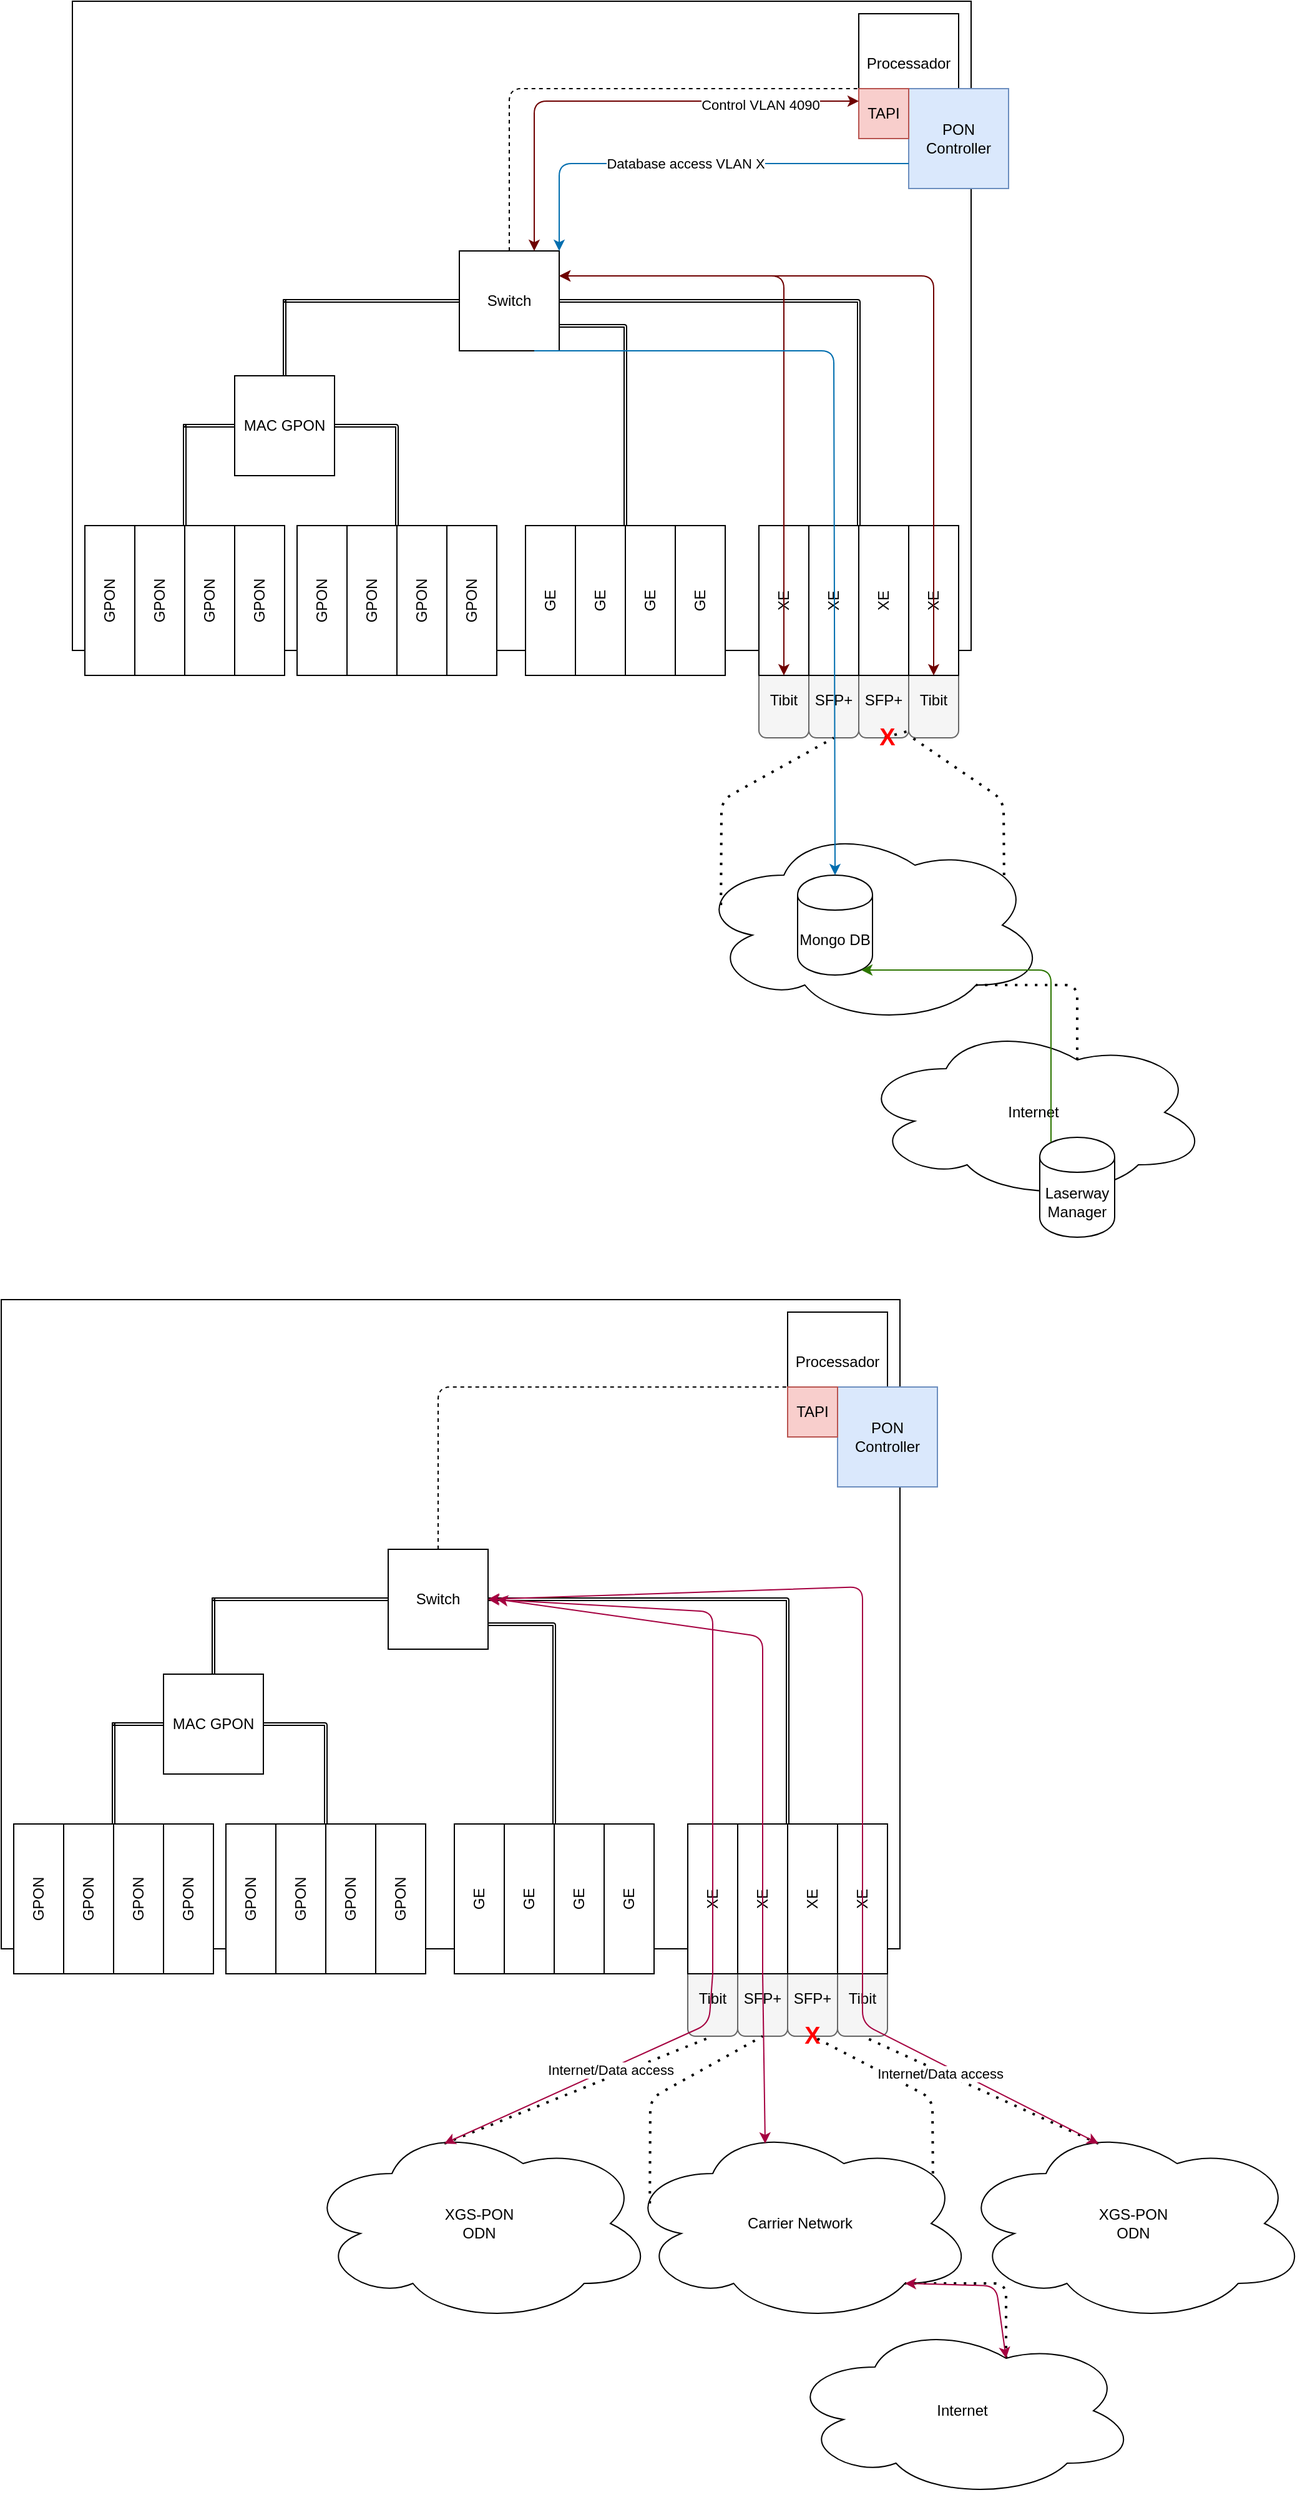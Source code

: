 <mxfile version="13.4.5" type="device"><diagram id="WdmuHz5v_H2DIL9m3xrS" name="Page-1"><mxGraphModel dx="1422" dy="780" grid="1" gridSize="10" guides="1" tooltips="1" connect="1" arrows="1" fold="1" page="1" pageScale="1" pageWidth="850" pageHeight="1100" math="0" shadow="0"><root><mxCell id="0"/><mxCell id="1" parent="0"/><mxCell id="cSa0qrD4vTU-F5zKildb-1" value="" style="rounded=0;whiteSpace=wrap;html=1;" parent="1" vertex="1"><mxGeometry x="100" y="20" width="720" height="520" as="geometry"/></mxCell><mxCell id="cSa0qrD4vTU-F5zKildb-2" value="GPON" style="rounded=0;whiteSpace=wrap;html=1;rotation=-90;" parent="1" vertex="1"><mxGeometry x="70" y="480" width="120" height="40" as="geometry"/></mxCell><mxCell id="cSa0qrD4vTU-F5zKildb-3" value="GPON" style="rounded=0;whiteSpace=wrap;html=1;rotation=-90;" parent="1" vertex="1"><mxGeometry x="110" y="480" width="120" height="40" as="geometry"/></mxCell><mxCell id="cSa0qrD4vTU-F5zKildb-4" value="GPON" style="rounded=0;whiteSpace=wrap;html=1;rotation=-90;" parent="1" vertex="1"><mxGeometry x="150" y="480" width="120" height="40" as="geometry"/></mxCell><mxCell id="cSa0qrD4vTU-F5zKildb-5" value="GPON" style="rounded=0;whiteSpace=wrap;html=1;rotation=-90;" parent="1" vertex="1"><mxGeometry x="190" y="480" width="120" height="40" as="geometry"/></mxCell><mxCell id="cSa0qrD4vTU-F5zKildb-6" value="GPON" style="rounded=0;whiteSpace=wrap;html=1;rotation=-90;" parent="1" vertex="1"><mxGeometry x="240" y="480" width="120" height="40" as="geometry"/></mxCell><mxCell id="cSa0qrD4vTU-F5zKildb-7" value="GPON" style="rounded=0;whiteSpace=wrap;html=1;rotation=-90;" parent="1" vertex="1"><mxGeometry x="280" y="480" width="120" height="40" as="geometry"/></mxCell><mxCell id="cSa0qrD4vTU-F5zKildb-8" value="GPON" style="rounded=0;whiteSpace=wrap;html=1;rotation=-90;" parent="1" vertex="1"><mxGeometry x="320" y="480" width="120" height="40" as="geometry"/></mxCell><mxCell id="cSa0qrD4vTU-F5zKildb-9" value="GPON" style="rounded=0;whiteSpace=wrap;html=1;rotation=-90;" parent="1" vertex="1"><mxGeometry x="360" y="480" width="120" height="40" as="geometry"/></mxCell><mxCell id="cSa0qrD4vTU-F5zKildb-14" value="GE" style="rounded=0;whiteSpace=wrap;html=1;rotation=-90;" parent="1" vertex="1"><mxGeometry x="423" y="480" width="120" height="40" as="geometry"/></mxCell><mxCell id="cSa0qrD4vTU-F5zKildb-15" value="GE" style="rounded=0;whiteSpace=wrap;html=1;rotation=-90;" parent="1" vertex="1"><mxGeometry x="463" y="480" width="120" height="40" as="geometry"/></mxCell><mxCell id="cSa0qrD4vTU-F5zKildb-16" value="GE" style="rounded=0;whiteSpace=wrap;html=1;rotation=-90;" parent="1" vertex="1"><mxGeometry x="503" y="480" width="120" height="40" as="geometry"/></mxCell><mxCell id="cSa0qrD4vTU-F5zKildb-17" value="GE" style="rounded=0;whiteSpace=wrap;html=1;rotation=-90;" parent="1" vertex="1"><mxGeometry x="543" y="480" width="120" height="40" as="geometry"/></mxCell><mxCell id="cSa0qrD4vTU-F5zKildb-18" value="" style="group" parent="1" vertex="1" connectable="0"><mxGeometry x="650" y="440" width="225" height="170" as="geometry"/></mxCell><mxCell id="cSa0qrD4vTU-F5zKildb-39" value="" style="group" parent="cSa0qrD4vTU-F5zKildb-18" vertex="1" connectable="0"><mxGeometry x="80" width="40" height="170" as="geometry"/></mxCell><mxCell id="cSa0qrD4vTU-F5zKildb-40" value="" style="rounded=1;whiteSpace=wrap;html=1;rotation=90;fillColor=#f5f5f5;strokeColor=#666666;fontColor=#333333;" parent="cSa0qrD4vTU-F5zKildb-39" vertex="1"><mxGeometry x="-65" y="65" width="170" height="40" as="geometry"/></mxCell><mxCell id="cSa0qrD4vTU-F5zKildb-41" value="SFP+" style="text;html=1;strokeColor=none;fillColor=none;align=center;verticalAlign=middle;whiteSpace=wrap;rounded=0;" parent="cSa0qrD4vTU-F5zKildb-39" vertex="1"><mxGeometry x="3.553e-15" y="130" width="40" height="20" as="geometry"/></mxCell><mxCell id="cSa0qrD4vTU-F5zKildb-36" value="" style="group" parent="cSa0qrD4vTU-F5zKildb-18" vertex="1" connectable="0"><mxGeometry x="40" width="40" height="170" as="geometry"/></mxCell><mxCell id="cSa0qrD4vTU-F5zKildb-37" value="" style="rounded=1;whiteSpace=wrap;html=1;rotation=90;fillColor=#f5f5f5;strokeColor=#666666;fontColor=#333333;" parent="cSa0qrD4vTU-F5zKildb-36" vertex="1"><mxGeometry x="-65" y="65" width="170" height="40" as="geometry"/></mxCell><mxCell id="cSa0qrD4vTU-F5zKildb-38" value="SFP+" style="text;html=1;strokeColor=none;fillColor=none;align=center;verticalAlign=middle;whiteSpace=wrap;rounded=0;" parent="cSa0qrD4vTU-F5zKildb-36" vertex="1"><mxGeometry x="3.553e-15" y="130" width="40" height="20" as="geometry"/></mxCell><mxCell id="cSa0qrD4vTU-F5zKildb-33" value="" style="group" parent="cSa0qrD4vTU-F5zKildb-18" vertex="1" connectable="0"><mxGeometry x="-3.553e-15" width="40" height="170" as="geometry"/></mxCell><mxCell id="cSa0qrD4vTU-F5zKildb-30" value="" style="rounded=1;whiteSpace=wrap;html=1;rotation=90;fillColor=#f5f5f5;strokeColor=#666666;fontColor=#333333;" parent="cSa0qrD4vTU-F5zKildb-33" vertex="1"><mxGeometry x="-65" y="65" width="170" height="40" as="geometry"/></mxCell><mxCell id="cSa0qrD4vTU-F5zKildb-31" value="Tibit" style="text;html=1;strokeColor=none;fillColor=none;align=center;verticalAlign=middle;whiteSpace=wrap;rounded=0;" parent="cSa0qrD4vTU-F5zKildb-33" vertex="1"><mxGeometry x="3.553e-15" y="130" width="40" height="20" as="geometry"/></mxCell><mxCell id="cSa0qrD4vTU-F5zKildb-34" value="" style="rounded=1;whiteSpace=wrap;html=1;rotation=90;fillColor=#f5f5f5;strokeColor=#666666;fontColor=#333333;" parent="cSa0qrD4vTU-F5zKildb-18" vertex="1"><mxGeometry x="55" y="65" width="170" height="40" as="geometry"/></mxCell><mxCell id="cSa0qrD4vTU-F5zKildb-10" value="XE" style="rounded=0;whiteSpace=wrap;html=1;rotation=-90;" parent="cSa0qrD4vTU-F5zKildb-18" vertex="1"><mxGeometry x="-40" y="40" width="120" height="40" as="geometry"/></mxCell><mxCell id="cSa0qrD4vTU-F5zKildb-11" value="XE" style="rounded=0;whiteSpace=wrap;html=1;rotation=-90;" parent="cSa0qrD4vTU-F5zKildb-18" vertex="1"><mxGeometry y="40" width="120" height="40" as="geometry"/></mxCell><mxCell id="cSa0qrD4vTU-F5zKildb-12" value="XE" style="rounded=0;whiteSpace=wrap;html=1;rotation=-90;" parent="cSa0qrD4vTU-F5zKildb-18" vertex="1"><mxGeometry x="40" y="40" width="120" height="40" as="geometry"/></mxCell><mxCell id="cSa0qrD4vTU-F5zKildb-13" value="XE" style="rounded=0;whiteSpace=wrap;html=1;rotation=-90;" parent="cSa0qrD4vTU-F5zKildb-18" vertex="1"><mxGeometry x="80" y="40" width="120" height="40" as="geometry"/></mxCell><mxCell id="cSa0qrD4vTU-F5zKildb-35" value="Tibit" style="text;html=1;strokeColor=none;fillColor=none;align=center;verticalAlign=middle;whiteSpace=wrap;rounded=0;" parent="cSa0qrD4vTU-F5zKildb-18" vertex="1"><mxGeometry x="120" y="130" width="40" height="20" as="geometry"/></mxCell><mxCell id="cSa0qrD4vTU-F5zKildb-19" value="MAC GPON" style="whiteSpace=wrap;html=1;aspect=fixed;" parent="1" vertex="1"><mxGeometry x="230" y="320" width="80" height="80" as="geometry"/></mxCell><mxCell id="cSa0qrD4vTU-F5zKildb-21" value="" style="shape=link;html=1;exitX=0;exitY=0.5;exitDx=0;exitDy=0;entryX=1;entryY=0;entryDx=0;entryDy=0;width=-2;" parent="1" source="cSa0qrD4vTU-F5zKildb-19" target="cSa0qrD4vTU-F5zKildb-4" edge="1"><mxGeometry width="100" relative="1" as="geometry"><mxPoint x="370" y="400" as="sourcePoint"/><mxPoint x="470" y="400" as="targetPoint"/><Array as="points"><mxPoint x="190" y="360"/></Array></mxGeometry></mxCell><mxCell id="cSa0qrD4vTU-F5zKildb-22" value="" style="shape=link;html=1;exitX=1;exitY=0.5;exitDx=0;exitDy=0;entryX=1;entryY=0;entryDx=0;entryDy=0;width=2;" parent="1" source="cSa0qrD4vTU-F5zKildb-19" target="cSa0qrD4vTU-F5zKildb-8" edge="1"><mxGeometry width="100" relative="1" as="geometry"><mxPoint x="370" y="400" as="sourcePoint"/><mxPoint x="470" y="400" as="targetPoint"/><Array as="points"><mxPoint x="360" y="360"/></Array></mxGeometry></mxCell><mxCell id="cSa0qrD4vTU-F5zKildb-23" value="Switch" style="whiteSpace=wrap;html=1;aspect=fixed;" parent="1" vertex="1"><mxGeometry x="410" y="220" width="80" height="80" as="geometry"/></mxCell><mxCell id="cSa0qrD4vTU-F5zKildb-24" value="" style="shape=link;html=1;exitX=0.5;exitY=0;exitDx=0;exitDy=0;entryX=0;entryY=0.5;entryDx=0;entryDy=0;width=-2;" parent="1" source="cSa0qrD4vTU-F5zKildb-19" target="cSa0qrD4vTU-F5zKildb-23" edge="1"><mxGeometry width="100" relative="1" as="geometry"><mxPoint x="370" y="400" as="sourcePoint"/><mxPoint x="470" y="400" as="targetPoint"/><Array as="points"><mxPoint x="270" y="260"/></Array></mxGeometry></mxCell><mxCell id="cSa0qrD4vTU-F5zKildb-25" value="" style="shape=link;html=1;exitX=1;exitY=0.75;exitDx=0;exitDy=0;entryX=1;entryY=0;entryDx=0;entryDy=0;width=2;" parent="1" source="cSa0qrD4vTU-F5zKildb-23" target="cSa0qrD4vTU-F5zKildb-16" edge="1"><mxGeometry width="100" relative="1" as="geometry"><mxPoint x="370" y="400" as="sourcePoint"/><mxPoint x="470" y="400" as="targetPoint"/><Array as="points"><mxPoint x="543" y="280"/></Array></mxGeometry></mxCell><mxCell id="cSa0qrD4vTU-F5zKildb-26" value="" style="shape=link;html=1;exitX=1;exitY=0.5;exitDx=0;exitDy=0;entryX=1;entryY=0;entryDx=0;entryDy=0;width=2;" parent="1" source="cSa0qrD4vTU-F5zKildb-23" target="cSa0qrD4vTU-F5zKildb-12" edge="1"><mxGeometry width="100" relative="1" as="geometry"><mxPoint x="370" y="400" as="sourcePoint"/><mxPoint x="470" y="400" as="targetPoint"/><Array as="points"><mxPoint x="730" y="260"/></Array></mxGeometry></mxCell><mxCell id="cSa0qrD4vTU-F5zKildb-27" value="Processador" style="whiteSpace=wrap;html=1;aspect=fixed;" parent="1" vertex="1"><mxGeometry x="730" y="30" width="80" height="80" as="geometry"/></mxCell><mxCell id="cSa0qrD4vTU-F5zKildb-29" value="" style="endArrow=none;dashed=1;html=1;exitX=0.5;exitY=0;exitDx=0;exitDy=0;entryX=0;entryY=0.75;entryDx=0;entryDy=0;" parent="1" source="cSa0qrD4vTU-F5zKildb-23" target="cSa0qrD4vTU-F5zKildb-27" edge="1"><mxGeometry width="50" height="50" relative="1" as="geometry"><mxPoint x="400" y="370" as="sourcePoint"/><mxPoint x="450" y="320" as="targetPoint"/><Array as="points"><mxPoint x="450" y="90"/></Array></mxGeometry></mxCell><mxCell id="cSa0qrD4vTU-F5zKildb-42" value="" style="ellipse;shape=cloud;whiteSpace=wrap;html=1;" parent="1" vertex="1"><mxGeometry x="600" y="680" width="280" height="160" as="geometry"/></mxCell><mxCell id="cSa0qrD4vTU-F5zKildb-43" value="Mongo DB" style="shape=cylinder;whiteSpace=wrap;html=1;boundedLbl=1;backgroundOutline=1;" parent="1" vertex="1"><mxGeometry x="681" y="720" width="60" height="80" as="geometry"/></mxCell><mxCell id="cSa0qrD4vTU-F5zKildb-44" value="Internet" style="ellipse;shape=cloud;whiteSpace=wrap;html=1;" parent="1" vertex="1"><mxGeometry x="730" y="840" width="280" height="140" as="geometry"/></mxCell><mxCell id="cSa0qrD4vTU-F5zKildb-52" value="" style="group" parent="1" vertex="1" connectable="0"><mxGeometry x="730" y="90" width="160" height="80" as="geometry"/></mxCell><mxCell id="cSa0qrD4vTU-F5zKildb-50" value="" style="group" parent="cSa0qrD4vTU-F5zKildb-52" vertex="1" connectable="0"><mxGeometry x="40" width="120" height="80" as="geometry"/></mxCell><mxCell id="cSa0qrD4vTU-F5zKildb-46" value="PON Controller" style="whiteSpace=wrap;html=1;aspect=fixed;fillColor=#dae8fc;strokeColor=#6c8ebf;" parent="cSa0qrD4vTU-F5zKildb-50" vertex="1"><mxGeometry width="80" height="80" as="geometry"/></mxCell><mxCell id="cSa0qrD4vTU-F5zKildb-47" value="TAPI" style="whiteSpace=wrap;html=1;aspect=fixed;fillColor=#f8cecc;strokeColor=#b85450;" parent="cSa0qrD4vTU-F5zKildb-52" vertex="1"><mxGeometry width="40" height="40" as="geometry"/></mxCell><mxCell id="cSa0qrD4vTU-F5zKildb-56" value="" style="endArrow=classic;startArrow=classic;html=1;entryX=0;entryY=0.25;entryDx=0;entryDy=0;exitX=0.75;exitY=0;exitDx=0;exitDy=0;fillColor=#a20025;strokeColor=#6F0000;" parent="1" source="cSa0qrD4vTU-F5zKildb-23" target="cSa0qrD4vTU-F5zKildb-47" edge="1"><mxGeometry width="50" height="50" relative="1" as="geometry"><mxPoint x="540" y="90" as="sourcePoint"/><mxPoint x="590" y="40" as="targetPoint"/><Array as="points"><mxPoint x="470" y="100"/></Array></mxGeometry></mxCell><mxCell id="cSa0qrD4vTU-F5zKildb-59" value="Control VLAN 4090" style="edgeLabel;html=1;align=center;verticalAlign=middle;resizable=0;points=[];" parent="cSa0qrD4vTU-F5zKildb-56" vertex="1" connectable="0"><mxGeometry x="0.576" y="-3" relative="1" as="geometry"><mxPoint x="1" as="offset"/></mxGeometry></mxCell><mxCell id="cSa0qrD4vTU-F5zKildb-57" value="" style="endArrow=classic;startArrow=classic;html=1;entryX=1;entryY=0.25;entryDx=0;entryDy=0;exitX=0;exitY=0.5;exitDx=0;exitDy=0;fillColor=#a20025;strokeColor=#6F0000;" parent="1" source="cSa0qrD4vTU-F5zKildb-10" target="cSa0qrD4vTU-F5zKildb-23" edge="1"><mxGeometry width="50" height="50" relative="1" as="geometry"><mxPoint x="540" y="400" as="sourcePoint"/><mxPoint x="590" y="350" as="targetPoint"/><Array as="points"><mxPoint x="670" y="240"/></Array></mxGeometry></mxCell><mxCell id="cSa0qrD4vTU-F5zKildb-58" value="" style="endArrow=classic;startArrow=classic;html=1;exitX=1;exitY=0.25;exitDx=0;exitDy=0;entryX=0;entryY=0.5;entryDx=0;entryDy=0;fillColor=#a20025;strokeColor=#6F0000;" parent="1" source="cSa0qrD4vTU-F5zKildb-23" target="cSa0qrD4vTU-F5zKildb-13" edge="1"><mxGeometry width="50" height="50" relative="1" as="geometry"><mxPoint x="540" y="400" as="sourcePoint"/><mxPoint x="590" y="350" as="targetPoint"/><Array as="points"><mxPoint x="790" y="240"/></Array></mxGeometry></mxCell><mxCell id="cSa0qrD4vTU-F5zKildb-60" value="" style="endArrow=none;dashed=1;html=1;dashPattern=1 3;strokeWidth=2;entryX=1;entryY=0.5;entryDx=0;entryDy=0;exitX=0.07;exitY=0.4;exitDx=0;exitDy=0;exitPerimeter=0;" parent="1" source="cSa0qrD4vTU-F5zKildb-42" target="cSa0qrD4vTU-F5zKildb-37" edge="1"><mxGeometry width="50" height="50" relative="1" as="geometry"><mxPoint x="540" y="400" as="sourcePoint"/><mxPoint x="590" y="350" as="targetPoint"/><Array as="points"><mxPoint x="620" y="660"/></Array></mxGeometry></mxCell><mxCell id="cSa0qrD4vTU-F5zKildb-61" value="" style="endArrow=none;dashed=1;html=1;dashPattern=1 3;strokeWidth=2;entryX=1;entryY=0.5;entryDx=0;entryDy=0;exitX=0.88;exitY=0.25;exitDx=0;exitDy=0;exitPerimeter=0;" parent="1" source="cSa0qrD4vTU-F5zKildb-126" target="cSa0qrD4vTU-F5zKildb-40" edge="1"><mxGeometry width="50" height="50" relative="1" as="geometry"><mxPoint x="540" y="400" as="sourcePoint"/><mxPoint x="590" y="350" as="targetPoint"/><Array as="points"/></mxGeometry></mxCell><mxCell id="cSa0qrD4vTU-F5zKildb-63" value="" style="endArrow=none;startArrow=classic;html=1;entryX=0;entryY=0.75;entryDx=0;entryDy=0;exitX=1;exitY=0;exitDx=0;exitDy=0;fillColor=#1ba1e2;strokeColor=#006EAF;endFill=0;" parent="1" source="cSa0qrD4vTU-F5zKildb-23" target="cSa0qrD4vTU-F5zKildb-46" edge="1"><mxGeometry width="50" height="50" relative="1" as="geometry"><mxPoint x="540" y="460" as="sourcePoint"/><mxPoint x="590" y="410" as="targetPoint"/><Array as="points"><mxPoint x="490" y="150"/></Array></mxGeometry></mxCell><mxCell id="cSa0qrD4vTU-F5zKildb-64" value="Database access VLAN X" style="edgeLabel;html=1;align=center;verticalAlign=middle;resizable=0;points=[];" parent="cSa0qrD4vTU-F5zKildb-63" vertex="1" connectable="0"><mxGeometry x="-0.025" relative="1" as="geometry"><mxPoint as="offset"/></mxGeometry></mxCell><mxCell id="cSa0qrD4vTU-F5zKildb-65" value="" style="endArrow=classic;html=1;exitX=0.75;exitY=1;exitDx=0;exitDy=0;entryX=0.5;entryY=0;entryDx=0;entryDy=0;fillColor=#1ba1e2;strokeColor=#006EAF;" parent="1" source="cSa0qrD4vTU-F5zKildb-23" target="cSa0qrD4vTU-F5zKildb-43" edge="1"><mxGeometry width="50" height="50" relative="1" as="geometry"><mxPoint x="540" y="460" as="sourcePoint"/><mxPoint x="590" y="410" as="targetPoint"/><Array as="points"><mxPoint x="710" y="300"/></Array></mxGeometry></mxCell><mxCell id="cSa0qrD4vTU-F5zKildb-66" value="Laserway&lt;br&gt;Manager" style="shape=cylinder;whiteSpace=wrap;html=1;boundedLbl=1;backgroundOutline=1;" parent="1" vertex="1"><mxGeometry x="875" y="930" width="60" height="80" as="geometry"/></mxCell><mxCell id="cSa0qrD4vTU-F5zKildb-67" value="" style="endArrow=classic;html=1;exitX=0.15;exitY=0.05;exitDx=0;exitDy=0;exitPerimeter=0;entryX=0.85;entryY=0.95;entryDx=0;entryDy=0;entryPerimeter=0;fillColor=#60a917;strokeColor=#2D7600;" parent="1" source="cSa0qrD4vTU-F5zKildb-66" target="cSa0qrD4vTU-F5zKildb-43" edge="1"><mxGeometry width="50" height="50" relative="1" as="geometry"><mxPoint x="540" y="780" as="sourcePoint"/><mxPoint x="590" y="730" as="targetPoint"/><Array as="points"><mxPoint x="884" y="796"/></Array></mxGeometry></mxCell><mxCell id="cSa0qrD4vTU-F5zKildb-68" value="" style="endArrow=none;dashed=1;html=1;dashPattern=1 3;strokeWidth=2;entryX=0.8;entryY=0.8;entryDx=0;entryDy=0;entryPerimeter=0;exitX=0.625;exitY=0.2;exitDx=0;exitDy=0;exitPerimeter=0;" parent="1" source="cSa0qrD4vTU-F5zKildb-44" target="cSa0qrD4vTU-F5zKildb-42" edge="1"><mxGeometry width="50" height="50" relative="1" as="geometry"><mxPoint x="540" y="780" as="sourcePoint"/><mxPoint x="590" y="730" as="targetPoint"/><Array as="points"><mxPoint x="905" y="808"/></Array></mxGeometry></mxCell><mxCell id="cSa0qrD4vTU-F5zKildb-69" value="" style="rounded=0;whiteSpace=wrap;html=1;" parent="1" vertex="1"><mxGeometry x="43" y="1060" width="720" height="520" as="geometry"/></mxCell><mxCell id="cSa0qrD4vTU-F5zKildb-70" value="GPON" style="rounded=0;whiteSpace=wrap;html=1;rotation=-90;" parent="1" vertex="1"><mxGeometry x="13" y="1520" width="120" height="40" as="geometry"/></mxCell><mxCell id="cSa0qrD4vTU-F5zKildb-71" value="GPON" style="rounded=0;whiteSpace=wrap;html=1;rotation=-90;" parent="1" vertex="1"><mxGeometry x="53" y="1520" width="120" height="40" as="geometry"/></mxCell><mxCell id="cSa0qrD4vTU-F5zKildb-72" value="GPON" style="rounded=0;whiteSpace=wrap;html=1;rotation=-90;" parent="1" vertex="1"><mxGeometry x="93" y="1520" width="120" height="40" as="geometry"/></mxCell><mxCell id="cSa0qrD4vTU-F5zKildb-73" value="GPON" style="rounded=0;whiteSpace=wrap;html=1;rotation=-90;" parent="1" vertex="1"><mxGeometry x="133" y="1520" width="120" height="40" as="geometry"/></mxCell><mxCell id="cSa0qrD4vTU-F5zKildb-74" value="GPON" style="rounded=0;whiteSpace=wrap;html=1;rotation=-90;" parent="1" vertex="1"><mxGeometry x="183" y="1520" width="120" height="40" as="geometry"/></mxCell><mxCell id="cSa0qrD4vTU-F5zKildb-75" value="GPON" style="rounded=0;whiteSpace=wrap;html=1;rotation=-90;" parent="1" vertex="1"><mxGeometry x="223" y="1520" width="120" height="40" as="geometry"/></mxCell><mxCell id="cSa0qrD4vTU-F5zKildb-76" value="GPON" style="rounded=0;whiteSpace=wrap;html=1;rotation=-90;" parent="1" vertex="1"><mxGeometry x="263" y="1520" width="120" height="40" as="geometry"/></mxCell><mxCell id="cSa0qrD4vTU-F5zKildb-77" value="GPON" style="rounded=0;whiteSpace=wrap;html=1;rotation=-90;" parent="1" vertex="1"><mxGeometry x="303" y="1520" width="120" height="40" as="geometry"/></mxCell><mxCell id="cSa0qrD4vTU-F5zKildb-78" value="GE" style="rounded=0;whiteSpace=wrap;html=1;rotation=-90;" parent="1" vertex="1"><mxGeometry x="366" y="1520" width="120" height="40" as="geometry"/></mxCell><mxCell id="cSa0qrD4vTU-F5zKildb-79" value="GE" style="rounded=0;whiteSpace=wrap;html=1;rotation=-90;" parent="1" vertex="1"><mxGeometry x="406" y="1520" width="120" height="40" as="geometry"/></mxCell><mxCell id="cSa0qrD4vTU-F5zKildb-80" value="GE" style="rounded=0;whiteSpace=wrap;html=1;rotation=-90;" parent="1" vertex="1"><mxGeometry x="446" y="1520" width="120" height="40" as="geometry"/></mxCell><mxCell id="cSa0qrD4vTU-F5zKildb-81" value="GE" style="rounded=0;whiteSpace=wrap;html=1;rotation=-90;" parent="1" vertex="1"><mxGeometry x="486" y="1520" width="120" height="40" as="geometry"/></mxCell><mxCell id="cSa0qrD4vTU-F5zKildb-82" value="" style="group" parent="1" vertex="1" connectable="0"><mxGeometry x="593" y="1480" width="225" height="180" as="geometry"/></mxCell><mxCell id="cSa0qrD4vTU-F5zKildb-83" value="" style="group" parent="cSa0qrD4vTU-F5zKildb-82" vertex="1" connectable="0"><mxGeometry x="80" width="40" height="180" as="geometry"/></mxCell><mxCell id="cSa0qrD4vTU-F5zKildb-84" value="" style="rounded=1;whiteSpace=wrap;html=1;rotation=90;fillColor=#f5f5f5;strokeColor=#666666;fontColor=#333333;" parent="cSa0qrD4vTU-F5zKildb-83" vertex="1"><mxGeometry x="-65" y="65" width="170" height="40" as="geometry"/></mxCell><mxCell id="cSa0qrD4vTU-F5zKildb-85" value="SFP+" style="text;html=1;strokeColor=none;fillColor=none;align=center;verticalAlign=middle;whiteSpace=wrap;rounded=0;" parent="cSa0qrD4vTU-F5zKildb-83" vertex="1"><mxGeometry x="3.553e-15" y="130" width="40" height="20" as="geometry"/></mxCell><mxCell id="cSa0qrD4vTU-F5zKildb-128" value="&lt;b&gt;&lt;font style=&quot;font-size: 19px&quot; color=&quot;#ff0000&quot;&gt;X&lt;/font&gt;&lt;/b&gt;" style="text;html=1;strokeColor=none;fillColor=none;align=center;verticalAlign=middle;whiteSpace=wrap;rounded=0;" parent="cSa0qrD4vTU-F5zKildb-83" vertex="1"><mxGeometry y="160" width="40" height="20" as="geometry"/></mxCell><mxCell id="cSa0qrD4vTU-F5zKildb-86" value="" style="group" parent="cSa0qrD4vTU-F5zKildb-82" vertex="1" connectable="0"><mxGeometry x="40" width="40" height="170" as="geometry"/></mxCell><mxCell id="cSa0qrD4vTU-F5zKildb-87" value="" style="rounded=1;whiteSpace=wrap;html=1;rotation=90;fillColor=#f5f5f5;strokeColor=#666666;fontColor=#333333;" parent="cSa0qrD4vTU-F5zKildb-86" vertex="1"><mxGeometry x="-65" y="65" width="170" height="40" as="geometry"/></mxCell><mxCell id="cSa0qrD4vTU-F5zKildb-88" value="SFP+" style="text;html=1;strokeColor=none;fillColor=none;align=center;verticalAlign=middle;whiteSpace=wrap;rounded=0;" parent="cSa0qrD4vTU-F5zKildb-86" vertex="1"><mxGeometry x="3.553e-15" y="130" width="40" height="20" as="geometry"/></mxCell><mxCell id="cSa0qrD4vTU-F5zKildb-89" value="" style="group" parent="cSa0qrD4vTU-F5zKildb-82" vertex="1" connectable="0"><mxGeometry x="-3.553e-15" width="40" height="170" as="geometry"/></mxCell><mxCell id="cSa0qrD4vTU-F5zKildb-90" value="" style="rounded=1;whiteSpace=wrap;html=1;rotation=90;fillColor=#f5f5f5;strokeColor=#666666;fontColor=#333333;" parent="cSa0qrD4vTU-F5zKildb-89" vertex="1"><mxGeometry x="-65" y="65" width="170" height="40" as="geometry"/></mxCell><mxCell id="cSa0qrD4vTU-F5zKildb-91" value="Tibit" style="text;html=1;strokeColor=none;fillColor=none;align=center;verticalAlign=middle;whiteSpace=wrap;rounded=0;" parent="cSa0qrD4vTU-F5zKildb-89" vertex="1"><mxGeometry x="3.553e-15" y="130" width="40" height="20" as="geometry"/></mxCell><mxCell id="cSa0qrD4vTU-F5zKildb-92" value="" style="rounded=1;whiteSpace=wrap;html=1;rotation=90;fillColor=#f5f5f5;strokeColor=#666666;fontColor=#333333;" parent="cSa0qrD4vTU-F5zKildb-82" vertex="1"><mxGeometry x="55" y="65" width="170" height="40" as="geometry"/></mxCell><mxCell id="cSa0qrD4vTU-F5zKildb-93" value="XE" style="rounded=0;whiteSpace=wrap;html=1;rotation=-90;" parent="cSa0qrD4vTU-F5zKildb-82" vertex="1"><mxGeometry x="-40" y="40" width="120" height="40" as="geometry"/></mxCell><mxCell id="cSa0qrD4vTU-F5zKildb-94" value="XE" style="rounded=0;whiteSpace=wrap;html=1;rotation=-90;" parent="cSa0qrD4vTU-F5zKildb-82" vertex="1"><mxGeometry y="40" width="120" height="40" as="geometry"/></mxCell><mxCell id="cSa0qrD4vTU-F5zKildb-95" value="XE" style="rounded=0;whiteSpace=wrap;html=1;rotation=-90;" parent="cSa0qrD4vTU-F5zKildb-82" vertex="1"><mxGeometry x="40" y="40" width="120" height="40" as="geometry"/></mxCell><mxCell id="cSa0qrD4vTU-F5zKildb-96" value="XE" style="rounded=0;whiteSpace=wrap;html=1;rotation=-90;" parent="cSa0qrD4vTU-F5zKildb-82" vertex="1"><mxGeometry x="80" y="40" width="120" height="40" as="geometry"/></mxCell><mxCell id="cSa0qrD4vTU-F5zKildb-97" value="Tibit" style="text;html=1;strokeColor=none;fillColor=none;align=center;verticalAlign=middle;whiteSpace=wrap;rounded=0;" parent="cSa0qrD4vTU-F5zKildb-82" vertex="1"><mxGeometry x="120" y="130" width="40" height="20" as="geometry"/></mxCell><mxCell id="cSa0qrD4vTU-F5zKildb-98" value="MAC GPON" style="whiteSpace=wrap;html=1;aspect=fixed;" parent="1" vertex="1"><mxGeometry x="173" y="1360" width="80" height="80" as="geometry"/></mxCell><mxCell id="cSa0qrD4vTU-F5zKildb-99" value="" style="shape=link;html=1;exitX=0;exitY=0.5;exitDx=0;exitDy=0;entryX=1;entryY=0;entryDx=0;entryDy=0;width=-2;" parent="1" source="cSa0qrD4vTU-F5zKildb-98" target="cSa0qrD4vTU-F5zKildb-72" edge="1"><mxGeometry width="100" relative="1" as="geometry"><mxPoint x="313" y="1440" as="sourcePoint"/><mxPoint x="413" y="1440" as="targetPoint"/><Array as="points"><mxPoint x="133" y="1400"/></Array></mxGeometry></mxCell><mxCell id="cSa0qrD4vTU-F5zKildb-100" value="" style="shape=link;html=1;exitX=1;exitY=0.5;exitDx=0;exitDy=0;entryX=1;entryY=0;entryDx=0;entryDy=0;width=2;" parent="1" source="cSa0qrD4vTU-F5zKildb-98" target="cSa0qrD4vTU-F5zKildb-76" edge="1"><mxGeometry width="100" relative="1" as="geometry"><mxPoint x="313" y="1440" as="sourcePoint"/><mxPoint x="413" y="1440" as="targetPoint"/><Array as="points"><mxPoint x="303" y="1400"/></Array></mxGeometry></mxCell><mxCell id="cSa0qrD4vTU-F5zKildb-101" value="Switch" style="whiteSpace=wrap;html=1;aspect=fixed;" parent="1" vertex="1"><mxGeometry x="353" y="1260" width="80" height="80" as="geometry"/></mxCell><mxCell id="cSa0qrD4vTU-F5zKildb-102" value="" style="shape=link;html=1;exitX=0.5;exitY=0;exitDx=0;exitDy=0;entryX=0;entryY=0.5;entryDx=0;entryDy=0;width=-2;" parent="1" source="cSa0qrD4vTU-F5zKildb-98" target="cSa0qrD4vTU-F5zKildb-101" edge="1"><mxGeometry width="100" relative="1" as="geometry"><mxPoint x="313" y="1440" as="sourcePoint"/><mxPoint x="413" y="1440" as="targetPoint"/><Array as="points"><mxPoint x="213" y="1300"/></Array></mxGeometry></mxCell><mxCell id="cSa0qrD4vTU-F5zKildb-103" value="" style="shape=link;html=1;exitX=1;exitY=0.75;exitDx=0;exitDy=0;entryX=1;entryY=0;entryDx=0;entryDy=0;width=2;" parent="1" source="cSa0qrD4vTU-F5zKildb-101" target="cSa0qrD4vTU-F5zKildb-80" edge="1"><mxGeometry width="100" relative="1" as="geometry"><mxPoint x="313" y="1440" as="sourcePoint"/><mxPoint x="413" y="1440" as="targetPoint"/><Array as="points"><mxPoint x="486" y="1320"/></Array></mxGeometry></mxCell><mxCell id="cSa0qrD4vTU-F5zKildb-104" value="" style="shape=link;html=1;exitX=1;exitY=0.5;exitDx=0;exitDy=0;entryX=1;entryY=0;entryDx=0;entryDy=0;width=2;" parent="1" source="cSa0qrD4vTU-F5zKildb-101" target="cSa0qrD4vTU-F5zKildb-95" edge="1"><mxGeometry width="100" relative="1" as="geometry"><mxPoint x="313" y="1440" as="sourcePoint"/><mxPoint x="413" y="1440" as="targetPoint"/><Array as="points"><mxPoint x="673" y="1300"/></Array></mxGeometry></mxCell><mxCell id="cSa0qrD4vTU-F5zKildb-105" value="Processador" style="whiteSpace=wrap;html=1;aspect=fixed;" parent="1" vertex="1"><mxGeometry x="673" y="1070" width="80" height="80" as="geometry"/></mxCell><mxCell id="cSa0qrD4vTU-F5zKildb-106" value="" style="endArrow=none;dashed=1;html=1;exitX=0.5;exitY=0;exitDx=0;exitDy=0;entryX=0;entryY=0.75;entryDx=0;entryDy=0;" parent="1" source="cSa0qrD4vTU-F5zKildb-101" target="cSa0qrD4vTU-F5zKildb-105" edge="1"><mxGeometry width="50" height="50" relative="1" as="geometry"><mxPoint x="343" y="1410" as="sourcePoint"/><mxPoint x="393" y="1360" as="targetPoint"/><Array as="points"><mxPoint x="393" y="1130"/></Array></mxGeometry></mxCell><mxCell id="cSa0qrD4vTU-F5zKildb-107" value="Carrier Network" style="ellipse;shape=cloud;whiteSpace=wrap;html=1;" parent="1" vertex="1"><mxGeometry x="543" y="1720" width="280" height="160" as="geometry"/></mxCell><mxCell id="cSa0qrD4vTU-F5zKildb-109" value="Internet" style="ellipse;shape=cloud;whiteSpace=wrap;html=1;" parent="1" vertex="1"><mxGeometry x="673" y="1880" width="280" height="140" as="geometry"/></mxCell><mxCell id="cSa0qrD4vTU-F5zKildb-110" value="" style="group" parent="1" vertex="1" connectable="0"><mxGeometry x="673" y="1130" width="160" height="80" as="geometry"/></mxCell><mxCell id="cSa0qrD4vTU-F5zKildb-111" value="" style="group" parent="cSa0qrD4vTU-F5zKildb-110" vertex="1" connectable="0"><mxGeometry x="40" width="120" height="80" as="geometry"/></mxCell><mxCell id="cSa0qrD4vTU-F5zKildb-112" value="PON Controller" style="whiteSpace=wrap;html=1;aspect=fixed;fillColor=#dae8fc;strokeColor=#6c8ebf;" parent="cSa0qrD4vTU-F5zKildb-111" vertex="1"><mxGeometry width="80" height="80" as="geometry"/></mxCell><mxCell id="cSa0qrD4vTU-F5zKildb-113" value="TAPI" style="whiteSpace=wrap;html=1;aspect=fixed;fillColor=#f8cecc;strokeColor=#b85450;" parent="cSa0qrD4vTU-F5zKildb-110" vertex="1"><mxGeometry width="40" height="40" as="geometry"/></mxCell><mxCell id="cSa0qrD4vTU-F5zKildb-118" value="" style="endArrow=none;dashed=1;html=1;dashPattern=1 3;strokeWidth=2;entryX=1;entryY=0.5;entryDx=0;entryDy=0;exitX=0.07;exitY=0.4;exitDx=0;exitDy=0;exitPerimeter=0;" parent="1" source="cSa0qrD4vTU-F5zKildb-107" target="cSa0qrD4vTU-F5zKildb-87" edge="1"><mxGeometry width="50" height="50" relative="1" as="geometry"><mxPoint x="483" y="1440" as="sourcePoint"/><mxPoint x="533" y="1390" as="targetPoint"/><Array as="points"><mxPoint x="563" y="1700"/></Array></mxGeometry></mxCell><mxCell id="cSa0qrD4vTU-F5zKildb-119" value="" style="endArrow=none;dashed=1;html=1;dashPattern=1 3;strokeWidth=2;entryX=1;entryY=0.5;entryDx=0;entryDy=0;exitX=0.88;exitY=0.25;exitDx=0;exitDy=0;exitPerimeter=0;" parent="1" source="cSa0qrD4vTU-F5zKildb-107" target="cSa0qrD4vTU-F5zKildb-84" edge="1"><mxGeometry width="50" height="50" relative="1" as="geometry"><mxPoint x="483" y="1440" as="sourcePoint"/><mxPoint x="533" y="1390" as="targetPoint"/><Array as="points"><mxPoint x="789" y="1700"/></Array></mxGeometry></mxCell><mxCell id="cSa0qrD4vTU-F5zKildb-125" value="" style="endArrow=none;dashed=1;html=1;dashPattern=1 3;strokeWidth=2;entryX=0.8;entryY=0.8;entryDx=0;entryDy=0;entryPerimeter=0;exitX=0.625;exitY=0.2;exitDx=0;exitDy=0;exitPerimeter=0;" parent="1" source="cSa0qrD4vTU-F5zKildb-109" target="cSa0qrD4vTU-F5zKildb-107" edge="1"><mxGeometry width="50" height="50" relative="1" as="geometry"><mxPoint x="483" y="1820" as="sourcePoint"/><mxPoint x="533" y="1770" as="targetPoint"/><Array as="points"><mxPoint x="848" y="1848"/></Array></mxGeometry></mxCell><mxCell id="cSa0qrD4vTU-F5zKildb-126" value="&lt;b&gt;&lt;font style=&quot;font-size: 19px&quot; color=&quot;#ff0000&quot;&gt;X&lt;/font&gt;&lt;/b&gt;" style="text;html=1;strokeColor=none;fillColor=none;align=center;verticalAlign=middle;whiteSpace=wrap;rounded=0;" parent="1" vertex="1"><mxGeometry x="733" y="600" width="40" height="20" as="geometry"/></mxCell><mxCell id="cSa0qrD4vTU-F5zKildb-127" value="" style="endArrow=none;dashed=1;html=1;dashPattern=1 3;strokeWidth=2;entryX=1;entryY=0.5;entryDx=0;entryDy=0;exitX=0.88;exitY=0.25;exitDx=0;exitDy=0;exitPerimeter=0;" parent="1" source="cSa0qrD4vTU-F5zKildb-42" target="cSa0qrD4vTU-F5zKildb-126" edge="1"><mxGeometry width="50" height="50" relative="1" as="geometry"><mxPoint x="846.4" y="720" as="sourcePoint"/><mxPoint x="750" y="610" as="targetPoint"/><Array as="points"><mxPoint x="846" y="660"/></Array></mxGeometry></mxCell><mxCell id="cSa0qrD4vTU-F5zKildb-131" value="XGS-PON&lt;br&gt;ODN" style="ellipse;shape=cloud;whiteSpace=wrap;html=1;" parent="1" vertex="1"><mxGeometry x="286" y="1720" width="280" height="160" as="geometry"/></mxCell><mxCell id="cSa0qrD4vTU-F5zKildb-132" value="XGS-PON&lt;br&gt;ODN" style="ellipse;shape=cloud;whiteSpace=wrap;html=1;" parent="1" vertex="1"><mxGeometry x="810" y="1720" width="280" height="160" as="geometry"/></mxCell><mxCell id="cSa0qrD4vTU-F5zKildb-133" value="" style="endArrow=none;dashed=1;html=1;dashPattern=1 3;strokeWidth=2;exitX=0.4;exitY=0.1;exitDx=0;exitDy=0;exitPerimeter=0;entryX=1;entryY=0.5;entryDx=0;entryDy=0;" parent="1" source="cSa0qrD4vTU-F5zKildb-131" target="cSa0qrD4vTU-F5zKildb-90" edge="1"><mxGeometry width="50" height="50" relative="1" as="geometry"><mxPoint x="520" y="1690" as="sourcePoint"/><mxPoint x="570" y="1640" as="targetPoint"/></mxGeometry></mxCell><mxCell id="cSa0qrD4vTU-F5zKildb-134" value="" style="endArrow=none;dashed=1;html=1;dashPattern=1 3;strokeWidth=2;entryX=1;entryY=0.5;entryDx=0;entryDy=0;exitX=0.4;exitY=0.1;exitDx=0;exitDy=0;exitPerimeter=0;" parent="1" source="cSa0qrD4vTU-F5zKildb-132" target="cSa0qrD4vTU-F5zKildb-92" edge="1"><mxGeometry width="50" height="50" relative="1" as="geometry"><mxPoint x="520" y="1690" as="sourcePoint"/><mxPoint x="570" y="1640" as="targetPoint"/></mxGeometry></mxCell><mxCell id="cSa0qrD4vTU-F5zKildb-135" value="" style="endArrow=none;startArrow=classic;html=1;exitX=0.4;exitY=0.1;exitDx=0;exitDy=0;exitPerimeter=0;entryX=0;entryY=0.5;entryDx=0;entryDy=0;fillColor=#d80073;strokeColor=#A50040;endFill=0;" parent="1" source="cSa0qrD4vTU-F5zKildb-131" target="cSa0qrD4vTU-F5zKildb-93" edge="1"><mxGeometry width="50" height="50" relative="1" as="geometry"><mxPoint x="520" y="1690" as="sourcePoint"/><mxPoint x="570" y="1640" as="targetPoint"/><Array as="points"><mxPoint x="610" y="1640"/></Array></mxGeometry></mxCell><mxCell id="cSa0qrD4vTU-F5zKildb-136" value="Internet/Data access" style="edgeLabel;html=1;align=center;verticalAlign=middle;resizable=0;points=[];" parent="cSa0qrD4vTU-F5zKildb-135" vertex="1" connectable="0"><mxGeometry x="0.074" y="-1" relative="1" as="geometry"><mxPoint x="-1" as="offset"/></mxGeometry></mxCell><mxCell id="cSa0qrD4vTU-F5zKildb-137" value="" style="endArrow=none;startArrow=classic;html=1;exitX=0.4;exitY=0.1;exitDx=0;exitDy=0;exitPerimeter=0;entryX=0;entryY=0.5;entryDx=0;entryDy=0;fillColor=#d80073;strokeColor=#A50040;endFill=0;" parent="1" source="cSa0qrD4vTU-F5zKildb-132" target="cSa0qrD4vTU-F5zKildb-96" edge="1"><mxGeometry width="50" height="50" relative="1" as="geometry"><mxPoint x="520" y="1690" as="sourcePoint"/><mxPoint x="570" y="1640" as="targetPoint"/><Array as="points"><mxPoint x="733" y="1640"/></Array></mxGeometry></mxCell><mxCell id="cSa0qrD4vTU-F5zKildb-138" value="Internet/Data access" style="edgeLabel;html=1;align=center;verticalAlign=middle;resizable=0;points=[];" parent="cSa0qrD4vTU-F5zKildb-137" vertex="1" connectable="0"><mxGeometry x="0.44" y="-1" relative="1" as="geometry"><mxPoint x="34.08" y="26.94" as="offset"/></mxGeometry></mxCell><mxCell id="cSa0qrD4vTU-F5zKildb-139" value="" style="endArrow=classic;startArrow=none;html=1;exitX=0;exitY=0.5;exitDx=0;exitDy=0;entryX=1;entryY=0.5;entryDx=0;entryDy=0;fillColor=#d80073;strokeColor=#A50040;startFill=0;" parent="1" source="cSa0qrD4vTU-F5zKildb-93" target="cSa0qrD4vTU-F5zKildb-101" edge="1"><mxGeometry width="50" height="50" relative="1" as="geometry"><mxPoint x="520" y="1690" as="sourcePoint"/><mxPoint x="570" y="1640" as="targetPoint"/><Array as="points"><mxPoint x="613" y="1310"/></Array></mxGeometry></mxCell><mxCell id="cSa0qrD4vTU-F5zKildb-140" value="" style="endArrow=none;startArrow=classic;html=1;entryX=0;entryY=0.5;entryDx=0;entryDy=0;exitX=1;exitY=0.5;exitDx=0;exitDy=0;fillColor=#d80073;strokeColor=#A50040;endFill=0;" parent="1" source="cSa0qrD4vTU-F5zKildb-101" target="cSa0qrD4vTU-F5zKildb-96" edge="1"><mxGeometry width="50" height="50" relative="1" as="geometry"><mxPoint x="520" y="1690" as="sourcePoint"/><mxPoint x="570" y="1640" as="targetPoint"/><Array as="points"><mxPoint x="733" y="1290"/></Array></mxGeometry></mxCell><mxCell id="cSa0qrD4vTU-F5zKildb-141" value="" style="endArrow=none;startArrow=classic;html=1;entryX=0;entryY=0.5;entryDx=0;entryDy=0;fillColor=#d80073;strokeColor=#A50040;endFill=0;" parent="1" target="cSa0qrD4vTU-F5zKildb-94" edge="1"><mxGeometry width="50" height="50" relative="1" as="geometry"><mxPoint x="440" y="1300" as="sourcePoint"/><mxPoint x="570" y="1640" as="targetPoint"/><Array as="points"><mxPoint x="653" y="1330"/></Array></mxGeometry></mxCell><mxCell id="cSa0qrD4vTU-F5zKildb-142" value="" style="endArrow=none;startArrow=classic;html=1;entryX=0;entryY=0.5;entryDx=0;entryDy=0;exitX=0.4;exitY=0.1;exitDx=0;exitDy=0;exitPerimeter=0;fillColor=#d80073;strokeColor=#A50040;startFill=1;endFill=0;" parent="1" source="cSa0qrD4vTU-F5zKildb-107" target="cSa0qrD4vTU-F5zKildb-94" edge="1"><mxGeometry width="50" height="50" relative="1" as="geometry"><mxPoint x="520" y="1690" as="sourcePoint"/><mxPoint x="570" y="1640" as="targetPoint"/></mxGeometry></mxCell><mxCell id="cSa0qrD4vTU-F5zKildb-144" value="" style="endArrow=classic;startArrow=classic;html=1;entryX=0.8;entryY=0.8;entryDx=0;entryDy=0;entryPerimeter=0;exitX=0.625;exitY=0.2;exitDx=0;exitDy=0;exitPerimeter=0;fillColor=#d80073;strokeColor=#A50040;" parent="1" source="cSa0qrD4vTU-F5zKildb-109" target="cSa0qrD4vTU-F5zKildb-107" edge="1"><mxGeometry width="50" height="50" relative="1" as="geometry"><mxPoint x="520" y="1690" as="sourcePoint"/><mxPoint x="570" y="1640" as="targetPoint"/><Array as="points"><mxPoint x="840" y="1850"/></Array></mxGeometry></mxCell></root></mxGraphModel></diagram></mxfile>